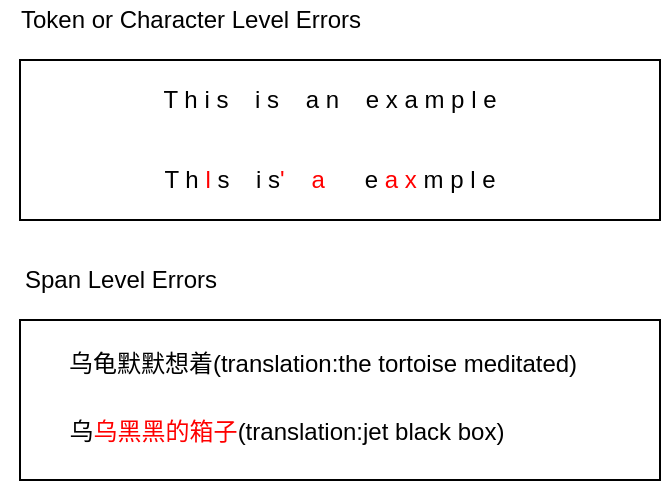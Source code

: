 <mxfile version="14.9.3" type="github">
  <diagram id="qDRDD9NFqShbIktwUC1u" name="Page-1">
    <mxGraphModel dx="483" dy="291" grid="0" gridSize="10" guides="1" tooltips="1" connect="1" arrows="1" fold="1" page="1" pageScale="1" pageWidth="827" pageHeight="1169" math="0" shadow="0">
      <root>
        <mxCell id="0" />
        <mxCell id="1" parent="0" />
        <mxCell id="qIyB2IWAd6fnd7aY5QCS-1" value="" style="rounded=0;whiteSpace=wrap;html=1;" vertex="1" parent="1">
          <mxGeometry x="190" y="120" width="320" height="80" as="geometry" />
        </mxCell>
        <mxCell id="qIyB2IWAd6fnd7aY5QCS-2" value="Token or Character Level Errors" style="text;html=1;align=center;verticalAlign=middle;resizable=0;points=[];autosize=1;strokeColor=none;" vertex="1" parent="1">
          <mxGeometry x="180" y="90" width="190" height="20" as="geometry" />
        </mxCell>
        <mxCell id="qIyB2IWAd6fnd7aY5QCS-3" value="T h i s&amp;nbsp; &amp;nbsp; i s&amp;nbsp; &amp;nbsp; a n&amp;nbsp; &amp;nbsp; e x a m p l e" style="text;html=1;strokeColor=none;fillColor=none;align=center;verticalAlign=middle;whiteSpace=wrap;rounded=0;" vertex="1" parent="1">
          <mxGeometry x="210" y="130" width="270" height="20" as="geometry" />
        </mxCell>
        <mxCell id="qIyB2IWAd6fnd7aY5QCS-4" value="T h&lt;font color=&quot;#ff0000&quot;&gt; l &lt;/font&gt;s&amp;nbsp; &amp;nbsp; i s&lt;font color=&quot;#ff0000&quot;&gt;&#39;&lt;/font&gt;&amp;nbsp; &amp;nbsp;&lt;font color=&quot;#ff0000&quot;&gt; a&amp;nbsp;&lt;/font&gt;&amp;nbsp; &amp;nbsp; &amp;nbsp;e &lt;font color=&quot;#ff0000&quot;&gt;a x&lt;/font&gt; m p l e" style="text;html=1;strokeColor=none;fillColor=none;align=center;verticalAlign=middle;whiteSpace=wrap;rounded=0;" vertex="1" parent="1">
          <mxGeometry x="210" y="170" width="270" height="20" as="geometry" />
        </mxCell>
        <mxCell id="qIyB2IWAd6fnd7aY5QCS-5" value="" style="rounded=0;whiteSpace=wrap;html=1;" vertex="1" parent="1">
          <mxGeometry x="190" y="250" width="320" height="80" as="geometry" />
        </mxCell>
        <mxCell id="qIyB2IWAd6fnd7aY5QCS-6" value="Span Level Errors" style="text;html=1;align=center;verticalAlign=middle;resizable=0;points=[];autosize=1;strokeColor=none;" vertex="1" parent="1">
          <mxGeometry x="185" y="220" width="110" height="20" as="geometry" />
        </mxCell>
        <mxCell id="qIyB2IWAd6fnd7aY5QCS-7" value="乌龟默默想着(translation:the tortoise meditated)" style="text;html=1;align=center;verticalAlign=middle;resizable=0;points=[];autosize=1;strokeColor=none;" vertex="1" parent="1">
          <mxGeometry x="209" y="263" width="264" height="18" as="geometry" />
        </mxCell>
        <mxCell id="qIyB2IWAd6fnd7aY5QCS-8" value="乌&lt;font color=&quot;#ff0000&quot;&gt;乌黑黑的箱子&lt;/font&gt;(translation:&lt;font style=&quot;font-size: 12px&quot;&gt;jet black box&lt;/font&gt;)" style="text;html=1;align=center;verticalAlign=middle;resizable=0;points=[];autosize=1;strokeColor=none;" vertex="1" parent="1">
          <mxGeometry x="209" y="297" width="227" height="18" as="geometry" />
        </mxCell>
      </root>
    </mxGraphModel>
  </diagram>
</mxfile>

